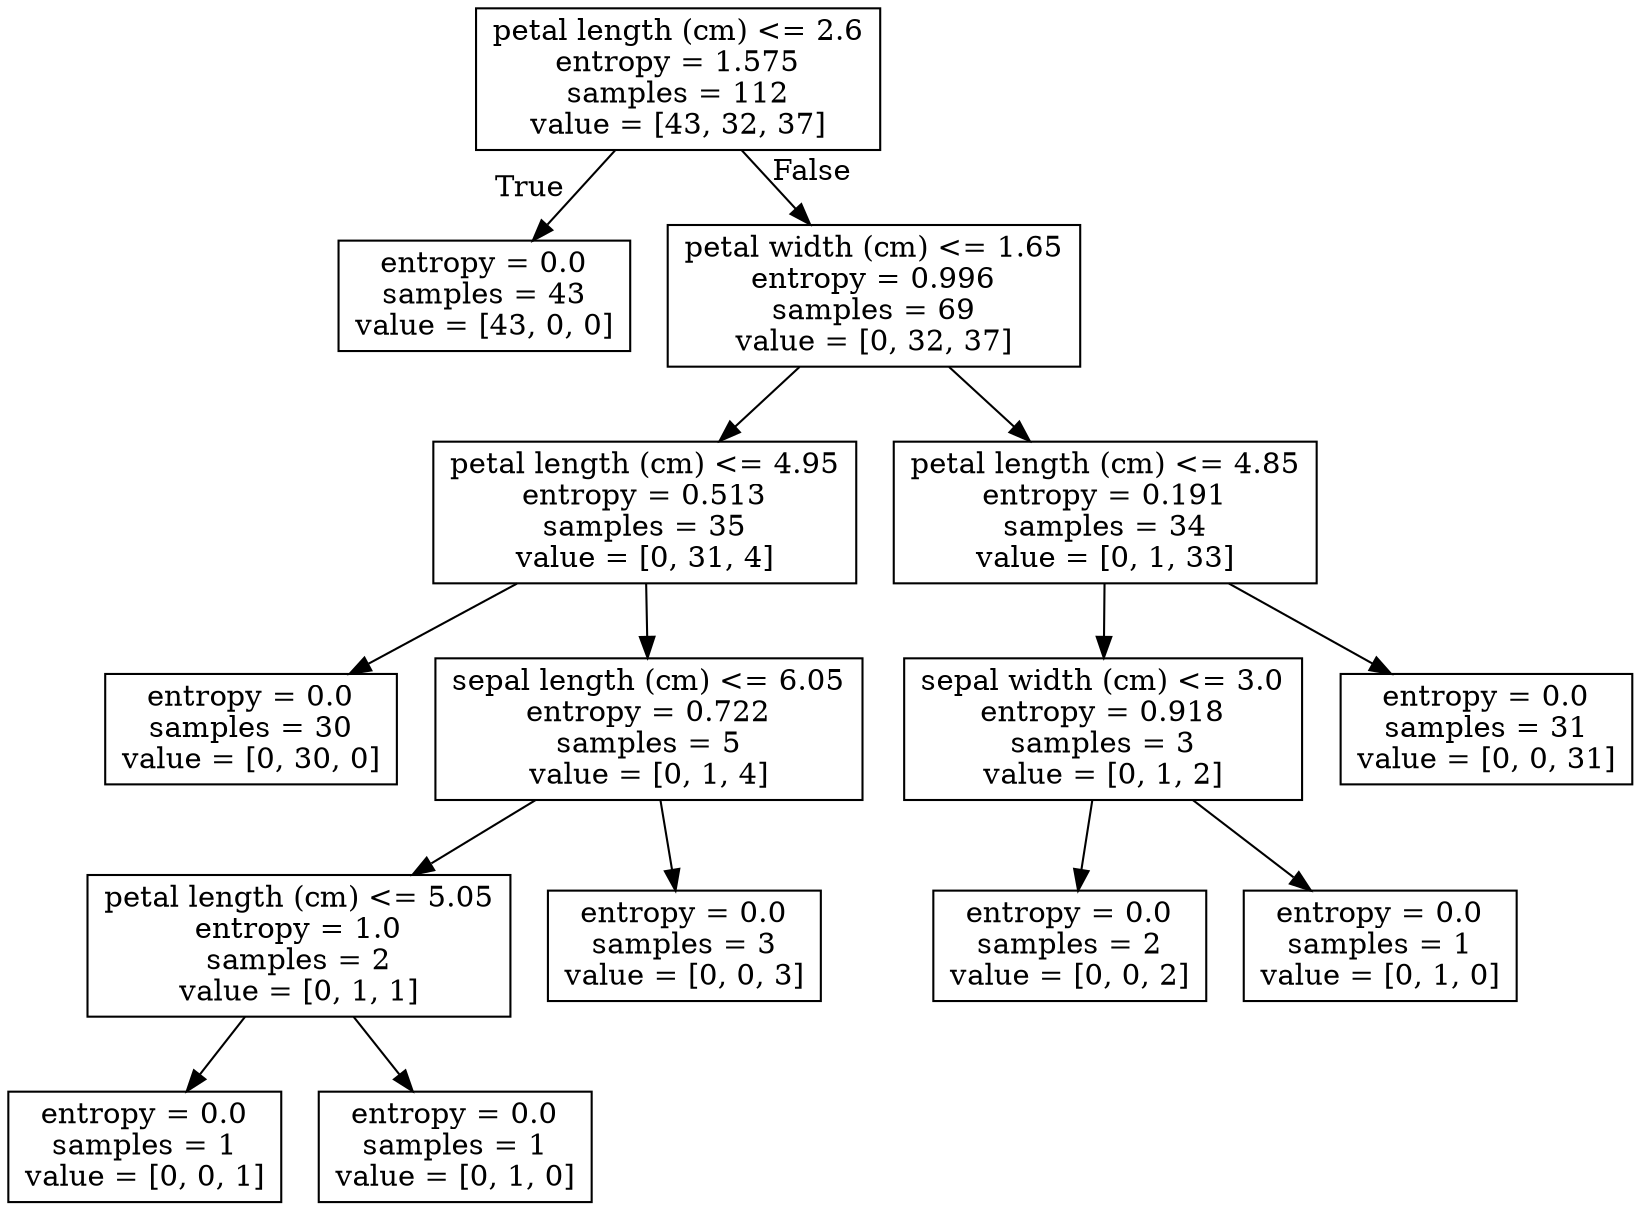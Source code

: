 digraph Tree {
node [shape=box] ;
0 [label="petal length (cm) <= 2.6\nentropy = 1.575\nsamples = 112\nvalue = [43, 32, 37]"] ;
1 [label="entropy = 0.0\nsamples = 43\nvalue = [43, 0, 0]"] ;
0 -> 1 [labeldistance=2.5, labelangle=45, headlabel="True"] ;
2 [label="petal width (cm) <= 1.65\nentropy = 0.996\nsamples = 69\nvalue = [0, 32, 37]"] ;
0 -> 2 [labeldistance=2.5, labelangle=-45, headlabel="False"] ;
3 [label="petal length (cm) <= 4.95\nentropy = 0.513\nsamples = 35\nvalue = [0, 31, 4]"] ;
2 -> 3 ;
4 [label="entropy = 0.0\nsamples = 30\nvalue = [0, 30, 0]"] ;
3 -> 4 ;
5 [label="sepal length (cm) <= 6.05\nentropy = 0.722\nsamples = 5\nvalue = [0, 1, 4]"] ;
3 -> 5 ;
6 [label="petal length (cm) <= 5.05\nentropy = 1.0\nsamples = 2\nvalue = [0, 1, 1]"] ;
5 -> 6 ;
7 [label="entropy = 0.0\nsamples = 1\nvalue = [0, 0, 1]"] ;
6 -> 7 ;
8 [label="entropy = 0.0\nsamples = 1\nvalue = [0, 1, 0]"] ;
6 -> 8 ;
9 [label="entropy = 0.0\nsamples = 3\nvalue = [0, 0, 3]"] ;
5 -> 9 ;
10 [label="petal length (cm) <= 4.85\nentropy = 0.191\nsamples = 34\nvalue = [0, 1, 33]"] ;
2 -> 10 ;
11 [label="sepal width (cm) <= 3.0\nentropy = 0.918\nsamples = 3\nvalue = [0, 1, 2]"] ;
10 -> 11 ;
12 [label="entropy = 0.0\nsamples = 2\nvalue = [0, 0, 2]"] ;
11 -> 12 ;
13 [label="entropy = 0.0\nsamples = 1\nvalue = [0, 1, 0]"] ;
11 -> 13 ;
14 [label="entropy = 0.0\nsamples = 31\nvalue = [0, 0, 31]"] ;
10 -> 14 ;
}